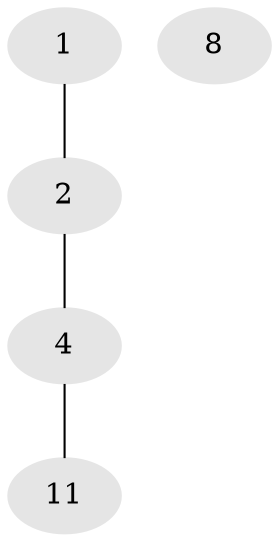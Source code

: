 // Generated by graph-tools (version 1.1) at 2025/46/02/15/25 05:46:28]
// undirected, 5 vertices, 3 edges
graph export_dot {
graph [start="1"]
  node [color=gray90,style=filled];
  1 [super="+3+10"];
  2 [super="+5"];
  4 [super="+7+9"];
  8 [super="+6+12+16"];
  11 [super="+17+20"];
  1 -- 2;
  2 -- 4;
  4 -- 11;
}
